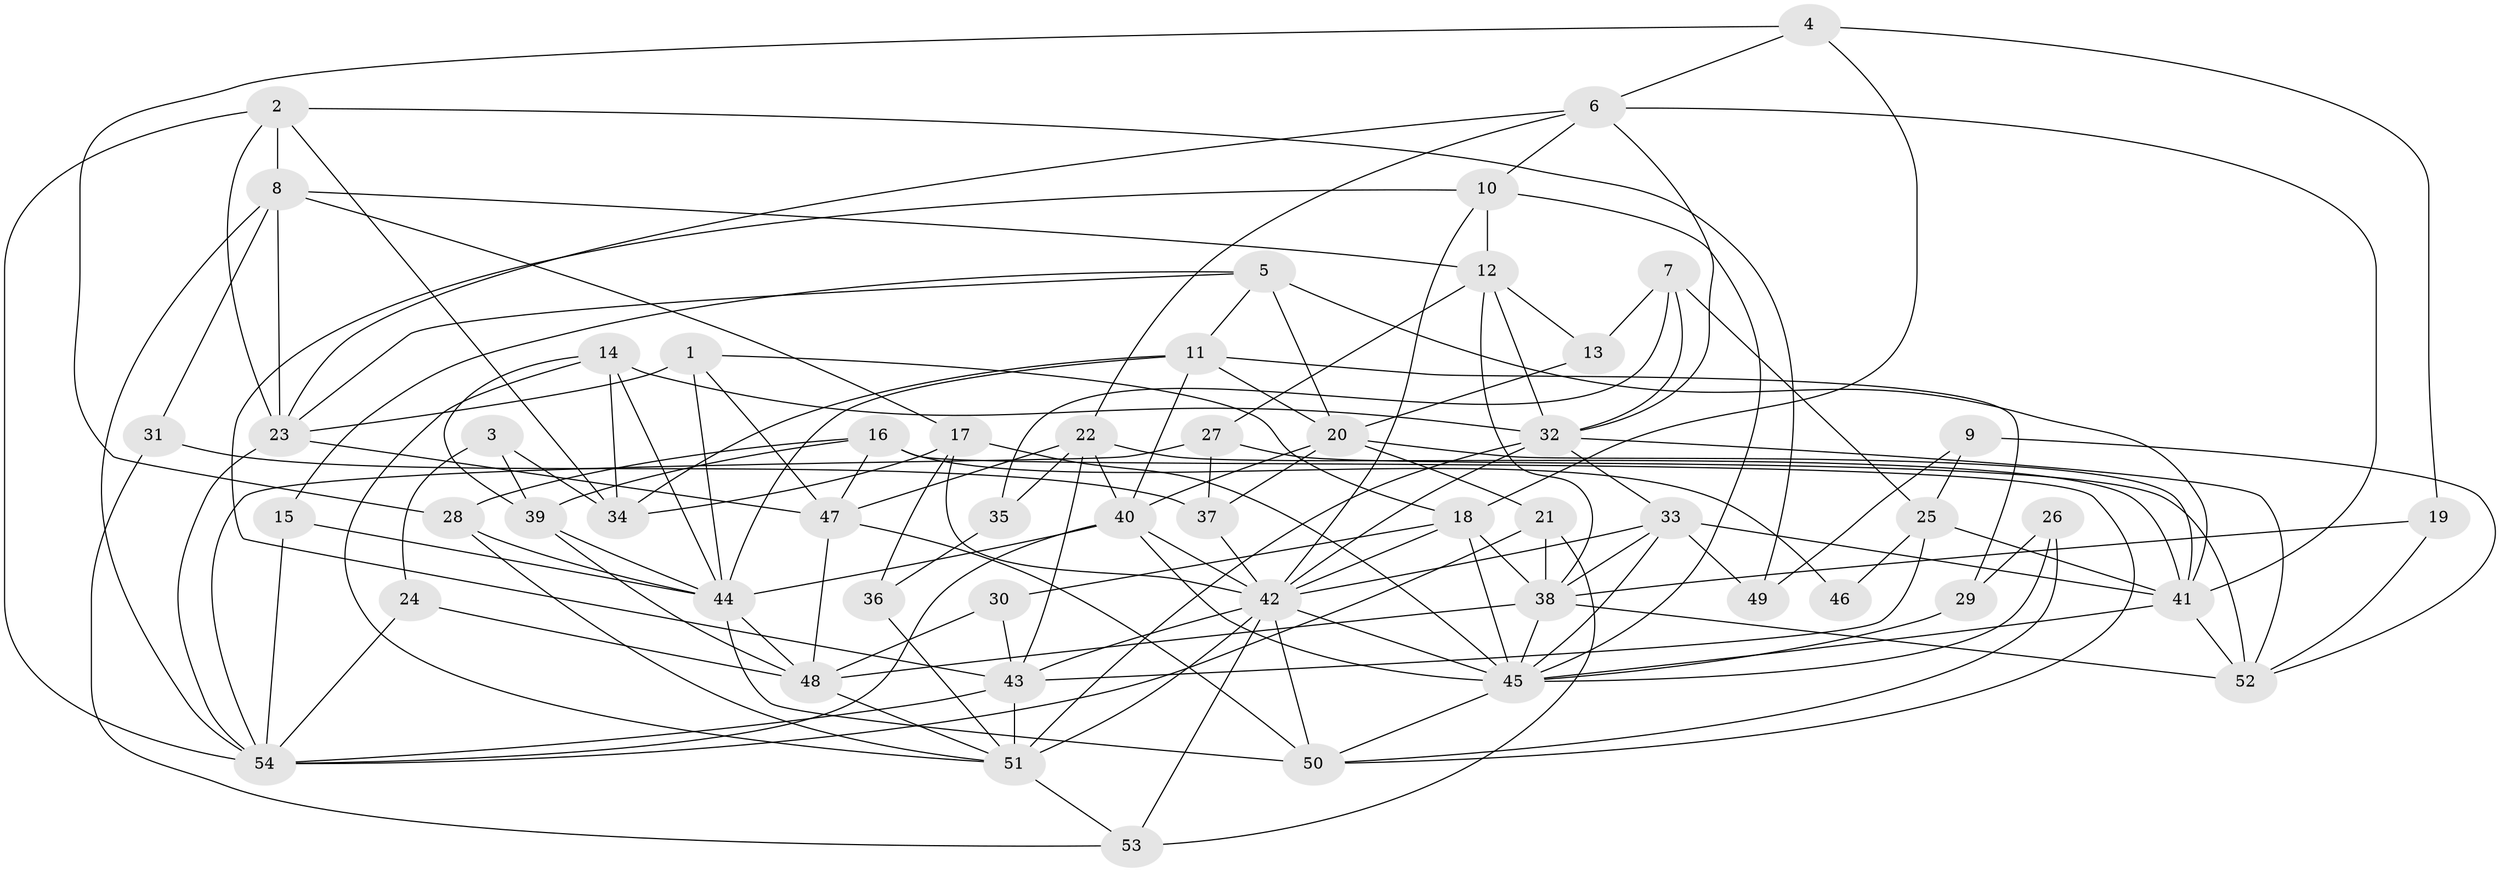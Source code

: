 // original degree distribution, {2: 0.1111111111111111, 3: 0.3055555555555556, 5: 0.16666666666666666, 4: 0.2777777777777778, 8: 0.018518518518518517, 6: 0.09259259259259259, 9: 0.009259259259259259, 7: 0.018518518518518517}
// Generated by graph-tools (version 1.1) at 2025/02/03/09/25 03:02:09]
// undirected, 54 vertices, 143 edges
graph export_dot {
graph [start="1"]
  node [color=gray90,style=filled];
  1;
  2;
  3;
  4;
  5;
  6;
  7;
  8;
  9;
  10;
  11;
  12;
  13;
  14;
  15;
  16;
  17;
  18;
  19;
  20;
  21;
  22;
  23;
  24;
  25;
  26;
  27;
  28;
  29;
  30;
  31;
  32;
  33;
  34;
  35;
  36;
  37;
  38;
  39;
  40;
  41;
  42;
  43;
  44;
  45;
  46;
  47;
  48;
  49;
  50;
  51;
  52;
  53;
  54;
  1 -- 18 [weight=1.0];
  1 -- 23 [weight=1.0];
  1 -- 44 [weight=1.0];
  1 -- 47 [weight=1.0];
  2 -- 8 [weight=1.0];
  2 -- 23 [weight=1.0];
  2 -- 34 [weight=1.0];
  2 -- 49 [weight=1.0];
  2 -- 54 [weight=1.0];
  3 -- 24 [weight=1.0];
  3 -- 34 [weight=1.0];
  3 -- 39 [weight=1.0];
  4 -- 6 [weight=1.0];
  4 -- 18 [weight=1.0];
  4 -- 19 [weight=1.0];
  4 -- 28 [weight=1.0];
  5 -- 11 [weight=1.0];
  5 -- 15 [weight=1.0];
  5 -- 20 [weight=1.0];
  5 -- 23 [weight=1.0];
  5 -- 41 [weight=2.0];
  6 -- 10 [weight=1.0];
  6 -- 22 [weight=1.0];
  6 -- 23 [weight=1.0];
  6 -- 32 [weight=1.0];
  6 -- 41 [weight=1.0];
  7 -- 13 [weight=1.0];
  7 -- 25 [weight=1.0];
  7 -- 32 [weight=1.0];
  7 -- 35 [weight=1.0];
  8 -- 12 [weight=1.0];
  8 -- 17 [weight=1.0];
  8 -- 23 [weight=1.0];
  8 -- 31 [weight=1.0];
  8 -- 54 [weight=1.0];
  9 -- 25 [weight=1.0];
  9 -- 49 [weight=2.0];
  9 -- 52 [weight=1.0];
  10 -- 12 [weight=1.0];
  10 -- 42 [weight=1.0];
  10 -- 43 [weight=1.0];
  10 -- 45 [weight=1.0];
  11 -- 20 [weight=1.0];
  11 -- 29 [weight=1.0];
  11 -- 34 [weight=1.0];
  11 -- 40 [weight=1.0];
  11 -- 44 [weight=1.0];
  12 -- 13 [weight=1.0];
  12 -- 27 [weight=1.0];
  12 -- 32 [weight=1.0];
  12 -- 38 [weight=1.0];
  13 -- 20 [weight=1.0];
  14 -- 32 [weight=1.0];
  14 -- 34 [weight=1.0];
  14 -- 39 [weight=2.0];
  14 -- 44 [weight=1.0];
  14 -- 51 [weight=1.0];
  15 -- 44 [weight=1.0];
  15 -- 54 [weight=1.0];
  16 -- 28 [weight=1.0];
  16 -- 39 [weight=1.0];
  16 -- 46 [weight=2.0];
  16 -- 47 [weight=1.0];
  16 -- 50 [weight=1.0];
  17 -- 34 [weight=1.0];
  17 -- 36 [weight=2.0];
  17 -- 42 [weight=1.0];
  17 -- 45 [weight=2.0];
  18 -- 30 [weight=1.0];
  18 -- 38 [weight=1.0];
  18 -- 42 [weight=1.0];
  18 -- 45 [weight=1.0];
  19 -- 38 [weight=1.0];
  19 -- 52 [weight=1.0];
  20 -- 21 [weight=1.0];
  20 -- 37 [weight=1.0];
  20 -- 40 [weight=1.0];
  20 -- 41 [weight=1.0];
  21 -- 38 [weight=1.0];
  21 -- 53 [weight=1.0];
  21 -- 54 [weight=1.0];
  22 -- 35 [weight=1.0];
  22 -- 40 [weight=1.0];
  22 -- 41 [weight=1.0];
  22 -- 43 [weight=1.0];
  22 -- 47 [weight=2.0];
  23 -- 47 [weight=1.0];
  23 -- 54 [weight=1.0];
  24 -- 48 [weight=2.0];
  24 -- 54 [weight=1.0];
  25 -- 41 [weight=1.0];
  25 -- 43 [weight=1.0];
  25 -- 46 [weight=1.0];
  26 -- 29 [weight=1.0];
  26 -- 45 [weight=1.0];
  26 -- 50 [weight=1.0];
  27 -- 37 [weight=1.0];
  27 -- 52 [weight=1.0];
  27 -- 54 [weight=1.0];
  28 -- 44 [weight=1.0];
  28 -- 51 [weight=1.0];
  29 -- 45 [weight=1.0];
  30 -- 43 [weight=1.0];
  30 -- 48 [weight=2.0];
  31 -- 37 [weight=1.0];
  31 -- 53 [weight=1.0];
  32 -- 33 [weight=1.0];
  32 -- 42 [weight=1.0];
  32 -- 51 [weight=2.0];
  32 -- 52 [weight=1.0];
  33 -- 38 [weight=1.0];
  33 -- 41 [weight=1.0];
  33 -- 42 [weight=1.0];
  33 -- 45 [weight=2.0];
  33 -- 49 [weight=1.0];
  35 -- 36 [weight=1.0];
  36 -- 51 [weight=1.0];
  37 -- 42 [weight=2.0];
  38 -- 45 [weight=1.0];
  38 -- 48 [weight=1.0];
  38 -- 52 [weight=2.0];
  39 -- 44 [weight=1.0];
  39 -- 48 [weight=1.0];
  40 -- 42 [weight=1.0];
  40 -- 44 [weight=1.0];
  40 -- 45 [weight=1.0];
  40 -- 54 [weight=1.0];
  41 -- 45 [weight=1.0];
  41 -- 52 [weight=1.0];
  42 -- 43 [weight=1.0];
  42 -- 45 [weight=1.0];
  42 -- 50 [weight=1.0];
  42 -- 51 [weight=1.0];
  42 -- 53 [weight=1.0];
  43 -- 51 [weight=1.0];
  43 -- 54 [weight=1.0];
  44 -- 48 [weight=1.0];
  44 -- 50 [weight=1.0];
  45 -- 50 [weight=2.0];
  47 -- 48 [weight=1.0];
  47 -- 50 [weight=3.0];
  48 -- 51 [weight=1.0];
  51 -- 53 [weight=1.0];
}
